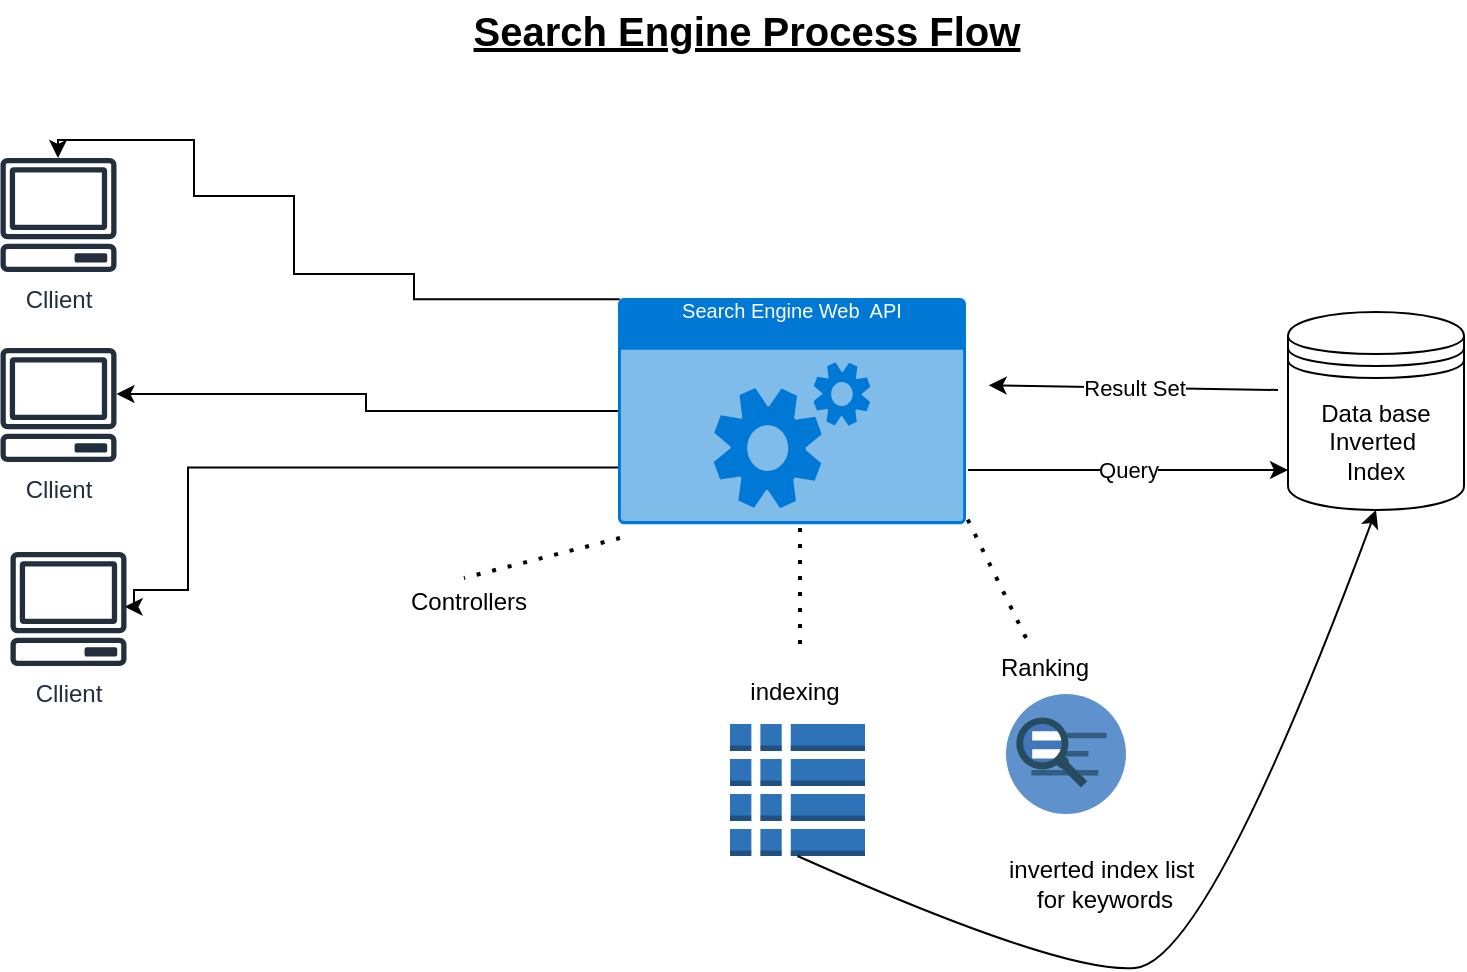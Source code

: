 <mxfile version="21.2.9" type="github">
  <diagram name="Page-1" id="UIX4khwWszi_WQvZBCid">
    <mxGraphModel dx="1173" dy="616" grid="0" gridSize="10" guides="1" tooltips="1" connect="1" arrows="1" fold="1" page="1" pageScale="1" pageWidth="827" pageHeight="583" math="0" shadow="0">
      <root>
        <mxCell id="0" />
        <mxCell id="1" parent="0" />
        <mxCell id="kY1FUDO-2MIFEGPPfgY5-14" value="Search Engine Process Flow" style="text;strokeColor=none;align=center;fillColor=none;html=1;verticalAlign=middle;whiteSpace=wrap;rounded=0;shadow=0;strokeWidth=4;perimeterSpacing=11;gradientColor=default;fontStyle=5;fontSize=20;horizontal=1;labelPosition=center;verticalLabelPosition=middle;" vertex="1" parent="1">
          <mxGeometry x="257" y="8" width="313" height="30" as="geometry" />
        </mxCell>
        <mxCell id="kY1FUDO-2MIFEGPPfgY5-27" style="edgeStyle=orthogonalEdgeStyle;rounded=0;orthogonalLoop=1;jettySize=auto;html=1;exitX=0.005;exitY=0.005;exitDx=0;exitDy=0;exitPerimeter=0;" edge="1" parent="1" source="kY1FUDO-2MIFEGPPfgY5-21" target="kY1FUDO-2MIFEGPPfgY5-25">
          <mxGeometry relative="1" as="geometry">
            <mxPoint x="72.997" y="77.93" as="targetPoint" />
            <Array as="points">
              <mxPoint x="247" y="158" />
              <mxPoint x="247" y="145" />
              <mxPoint x="187" y="145" />
              <mxPoint x="187" y="106" />
              <mxPoint x="137" y="106" />
              <mxPoint x="137" y="78" />
              <mxPoint x="69" y="78" />
            </Array>
          </mxGeometry>
        </mxCell>
        <mxCell id="kY1FUDO-2MIFEGPPfgY5-29" style="edgeStyle=orthogonalEdgeStyle;rounded=0;orthogonalLoop=1;jettySize=auto;html=1;exitX=0;exitY=0.75;exitDx=0;exitDy=0;exitPerimeter=0;entryX=0.984;entryY=0.48;entryDx=0;entryDy=0;entryPerimeter=0;" edge="1" parent="1" source="kY1FUDO-2MIFEGPPfgY5-21" target="kY1FUDO-2MIFEGPPfgY5-24">
          <mxGeometry relative="1" as="geometry">
            <mxPoint x="107.179" y="290.93" as="targetPoint" />
            <Array as="points">
              <mxPoint x="134" y="242" />
              <mxPoint x="134" y="303" />
              <mxPoint x="107" y="303" />
              <mxPoint x="107" y="311" />
            </Array>
          </mxGeometry>
        </mxCell>
        <mxCell id="kY1FUDO-2MIFEGPPfgY5-31" style="edgeStyle=orthogonalEdgeStyle;rounded=0;orthogonalLoop=1;jettySize=auto;html=1;exitX=0;exitY=0.5;exitDx=0;exitDy=0;exitPerimeter=0;" edge="1" parent="1" source="kY1FUDO-2MIFEGPPfgY5-21" target="kY1FUDO-2MIFEGPPfgY5-22">
          <mxGeometry relative="1" as="geometry">
            <mxPoint x="118" y="221" as="targetPoint" />
            <Array as="points">
              <mxPoint x="223" y="213" />
              <mxPoint x="223" y="205" />
            </Array>
          </mxGeometry>
        </mxCell>
        <mxCell id="kY1FUDO-2MIFEGPPfgY5-21" value="&lt;sup&gt;Search Engine Web&amp;nbsp; API&lt;/sup&gt;" style="html=1;whiteSpace=wrap;strokeColor=none;fillColor=#0079D6;labelPosition=center;verticalLabelPosition=middle;verticalAlign=top;align=center;fontSize=12;outlineConnect=0;spacingTop=-6;fontColor=#FFFFFF;sketch=0;shape=mxgraph.sitemap.services;" vertex="1" parent="1">
          <mxGeometry x="349" y="157" width="174" height="113.07" as="geometry" />
        </mxCell>
        <mxCell id="kY1FUDO-2MIFEGPPfgY5-22" value="Cllient" style="sketch=0;outlineConnect=0;fontColor=#232F3E;gradientColor=none;fillColor=#232F3D;strokeColor=none;dashed=0;verticalLabelPosition=bottom;verticalAlign=top;align=center;html=1;fontSize=12;fontStyle=0;aspect=fixed;pointerEvents=1;shape=mxgraph.aws4.client;" vertex="1" parent="1">
          <mxGeometry x="40" y="182" width="58.5" height="57" as="geometry" />
        </mxCell>
        <mxCell id="kY1FUDO-2MIFEGPPfgY5-24" value="Cllient" style="sketch=0;outlineConnect=0;fontColor=#232F3E;gradientColor=none;fillColor=#232F3D;strokeColor=none;dashed=0;verticalLabelPosition=bottom;verticalAlign=top;align=center;html=1;fontSize=12;fontStyle=0;aspect=fixed;pointerEvents=1;shape=mxgraph.aws4.client;" vertex="1" parent="1">
          <mxGeometry x="45" y="284" width="58.5" height="57" as="geometry" />
        </mxCell>
        <mxCell id="kY1FUDO-2MIFEGPPfgY5-25" value="Cllient" style="sketch=0;outlineConnect=0;fontColor=#232F3E;gradientColor=none;fillColor=#232F3D;strokeColor=none;dashed=0;verticalLabelPosition=bottom;verticalAlign=top;align=center;html=1;fontSize=12;fontStyle=0;aspect=fixed;pointerEvents=1;shape=mxgraph.aws4.client;" vertex="1" parent="1">
          <mxGeometry x="40" y="87" width="58.5" height="57" as="geometry" />
        </mxCell>
        <mxCell id="kY1FUDO-2MIFEGPPfgY5-30" value="Data base&lt;br&gt;Inverted&amp;nbsp;&lt;br&gt;Index" style="shape=datastore;whiteSpace=wrap;html=1;" vertex="1" parent="1">
          <mxGeometry x="684" y="164" width="88" height="99" as="geometry" />
        </mxCell>
        <mxCell id="kY1FUDO-2MIFEGPPfgY5-32" value="" style="endArrow=none;dashed=1;html=1;dashPattern=1 3;strokeWidth=2;rounded=0;" edge="1" parent="1">
          <mxGeometry width="50" height="50" relative="1" as="geometry">
            <mxPoint x="440" y="330" as="sourcePoint" />
            <mxPoint x="440" y="267" as="targetPoint" />
          </mxGeometry>
        </mxCell>
        <mxCell id="kY1FUDO-2MIFEGPPfgY5-33" value="" style="endArrow=classic;html=1;rounded=0;" edge="1" parent="1">
          <mxGeometry relative="1" as="geometry">
            <mxPoint x="524" y="243" as="sourcePoint" />
            <mxPoint x="684" y="243" as="targetPoint" />
          </mxGeometry>
        </mxCell>
        <mxCell id="kY1FUDO-2MIFEGPPfgY5-34" value="Query" style="edgeLabel;resizable=0;html=1;align=center;verticalAlign=middle;" connectable="0" vertex="1" parent="kY1FUDO-2MIFEGPPfgY5-33">
          <mxGeometry relative="1" as="geometry" />
        </mxCell>
        <mxCell id="kY1FUDO-2MIFEGPPfgY5-37" value="" style="endArrow=classic;html=1;rounded=0;entryX=1.065;entryY=0.386;entryDx=0;entryDy=0;entryPerimeter=0;" edge="1" parent="1" target="kY1FUDO-2MIFEGPPfgY5-21">
          <mxGeometry relative="1" as="geometry">
            <mxPoint x="679" y="203" as="sourcePoint" />
            <mxPoint x="575" y="203" as="targetPoint" />
          </mxGeometry>
        </mxCell>
        <mxCell id="kY1FUDO-2MIFEGPPfgY5-38" value="Result Set" style="edgeLabel;resizable=0;html=1;align=center;verticalAlign=middle;" connectable="0" vertex="1" parent="kY1FUDO-2MIFEGPPfgY5-37">
          <mxGeometry relative="1" as="geometry" />
        </mxCell>
        <mxCell id="kY1FUDO-2MIFEGPPfgY5-40" value="Controllers" style="text;html=1;align=center;verticalAlign=middle;resizable=0;points=[];autosize=1;strokeColor=none;fillColor=none;" vertex="1" parent="1">
          <mxGeometry x="236" y="296" width="76" height="26" as="geometry" />
        </mxCell>
        <mxCell id="kY1FUDO-2MIFEGPPfgY5-41" value="" style="endArrow=none;dashed=1;html=1;dashPattern=1 3;strokeWidth=2;rounded=0;" edge="1" parent="1">
          <mxGeometry width="50" height="50" relative="1" as="geometry">
            <mxPoint x="350" y="277" as="sourcePoint" />
            <mxPoint x="272" y="297" as="targetPoint" />
          </mxGeometry>
        </mxCell>
        <mxCell id="kY1FUDO-2MIFEGPPfgY5-42" value="" style="outlineConnect=0;dashed=0;verticalLabelPosition=bottom;verticalAlign=top;align=center;html=1;shape=mxgraph.aws3.global_secondary_index;fillColor=#2E73B8;gradientColor=none;" vertex="1" parent="1">
          <mxGeometry x="405" y="370" width="67.5" height="66" as="geometry" />
        </mxCell>
        <mxCell id="kY1FUDO-2MIFEGPPfgY5-43" value="indexing" style="text;html=1;align=center;verticalAlign=middle;resizable=0;points=[];autosize=1;strokeColor=none;fillColor=none;" vertex="1" parent="1">
          <mxGeometry x="405" y="341" width="63" height="26" as="geometry" />
        </mxCell>
        <mxCell id="kY1FUDO-2MIFEGPPfgY5-44" value="" style="image;aspect=fixed;perimeter=ellipsePerimeter;html=1;align=center;shadow=0;dashed=0;fontColor=#4277BB;labelBackgroundColor=default;fontSize=12;spacingTop=3;image=img/lib/ibm/miscellaneous/retrieve_rank.svg;" vertex="1" parent="1">
          <mxGeometry x="543" y="355" width="60" height="60" as="geometry" />
        </mxCell>
        <mxCell id="kY1FUDO-2MIFEGPPfgY5-46" value="" style="endArrow=none;dashed=1;html=1;dashPattern=1 3;strokeWidth=2;rounded=0;" edge="1" parent="1">
          <mxGeometry width="50" height="50" relative="1" as="geometry">
            <mxPoint x="553" y="327" as="sourcePoint" />
            <mxPoint x="523" y="266" as="targetPoint" />
          </mxGeometry>
        </mxCell>
        <mxCell id="kY1FUDO-2MIFEGPPfgY5-47" value="Ranking" style="text;html=1;align=center;verticalAlign=middle;resizable=0;points=[];autosize=1;strokeColor=none;fillColor=none;" vertex="1" parent="1">
          <mxGeometry x="531" y="329" width="62" height="26" as="geometry" />
        </mxCell>
        <mxCell id="kY1FUDO-2MIFEGPPfgY5-48" value="" style="curved=1;endArrow=classic;html=1;rounded=0;entryX=0.5;entryY=1;entryDx=0;entryDy=0;exitX=0.5;exitY=1;exitDx=0;exitDy=0;exitPerimeter=0;" edge="1" parent="1" source="kY1FUDO-2MIFEGPPfgY5-42" target="kY1FUDO-2MIFEGPPfgY5-30">
          <mxGeometry width="50" height="50" relative="1" as="geometry">
            <mxPoint x="425" y="512" as="sourcePoint" />
            <mxPoint x="333" y="248" as="targetPoint" />
            <Array as="points">
              <mxPoint x="571" y="495" />
              <mxPoint x="644" y="489" />
            </Array>
          </mxGeometry>
        </mxCell>
        <mxCell id="kY1FUDO-2MIFEGPPfgY5-49" value="inverted index list&amp;nbsp;&lt;br&gt;for keywords" style="text;html=1;align=center;verticalAlign=middle;resizable=0;points=[];autosize=1;strokeColor=none;fillColor=none;" vertex="1" parent="1">
          <mxGeometry x="535" y="429" width="114" height="41" as="geometry" />
        </mxCell>
      </root>
    </mxGraphModel>
  </diagram>
</mxfile>
